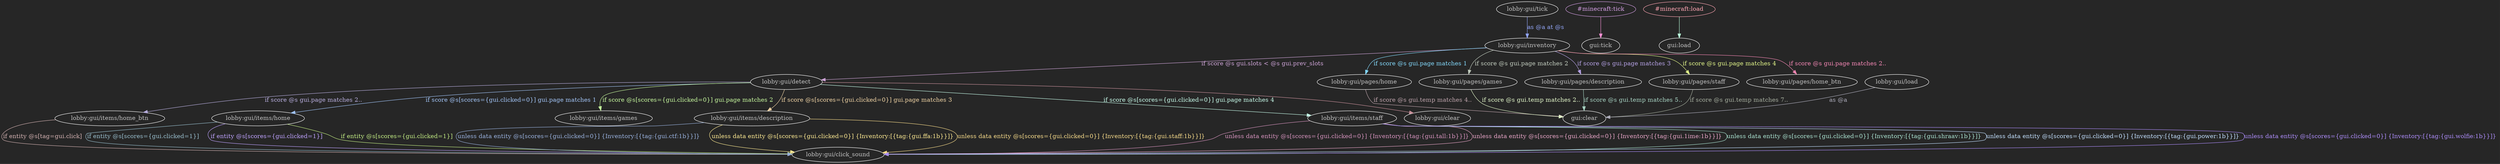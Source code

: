 digraph "" {
	graph [bb="0,0,1230.7,1238.6",
		bgcolor="#262626",
		overlap=scale,
		splines=True
	];
	node [color=white,
		fontcolor="#bfbfbf",
		label="\N"
	];
	"lobby:gui/tick"	 [height=0.5,
		pos="192.32,745.48",
		width=1.6591];
	"lobby:gui/inventory"	 [height=0.5,
		pos="437.63,600.99",
		width=2.2322];
	"lobby:gui/tick" -> "lobby:gui/inventory"	 [color="#91a4f6",
		fontcolor="#91a4f6",
		label="as @a at @s ",
		lp="278.01,680.45",
		pos="e,408.93,617.89 219.99,729.19 264.1,703.2 350.47,652.33 400.11,623.09"];
	"lobby:gui/detect"	 [height=0.5,
		pos="593.2,834.6",
		width=1.8771];
	"lobby:gui/inventory" -> "lobby:gui/detect"	 [color="#cca2d5",
		fontcolor="#cca2d5",
		label="if score @s gui.slots < @s gui.prev_slots ",
		lp="398.93,724.95",
		pos="e,581.21,816.6 449.58,618.93 476.78,659.78 543.45,759.9 575.47,807.98"];
	"lobby:gui/pages/home"	 [height=0.5,
		pos="254.33,458.58",
		width=2.464];
	"lobby:gui/inventory" -> "lobby:gui/pages/home"	 [color="#82d7fa",
		fontcolor="#82d7fa",
		label="if score @s gui.page matches 1 ",
		lp="256.88,536.75",
		pos="e,276.99,476.19 415.16,583.53 382.45,558.12 321.64,510.88 284.89,482.33"];
	"lobby:gui/pages/games"	 [height=0.5,
		pos="496.82,311.82",
		width=2.5458];
	"lobby:gui/inventory" -> "lobby:gui/pages/games"	 [color="#c0cabc",
		fontcolor="#c0cabc",
		label="if score @s gui.page matches 2 ",
		lp="470.26,449.96",
		pos="e,494.26,329.94 441.93,582.93 451.04,544.31 472.66,450.77 487.43,371.68 489.37,361.32 491.23,349.9 492.77,339.84"];
	"lobby:gui/pages/description"	 [height=0.5,
		pos="155.52,505.71",
		width=3.0098];
	"lobby:gui/inventory" -> "lobby:gui/pages/description"	 [color="#b39fe2",
		fontcolor="#b39fe2",
		label="if score @s gui.page matches 3 ",
		lp="209.07,560.87",
		pos="e,203.79,522.01 392.93,585.89 344.37,569.49 266.63,543.23 213.43,525.27"];
	"lobby:gui/pages/staff"	 [height=0.5,
		pos="401.22,371.59",
		width=2.3504];
	"lobby:gui/inventory" -> "lobby:gui/pages/staff"	 [color="#e0f488",
		fontcolor="#e0f488",
		label="if score @s gui.page matches 4 ",
		lp="508.54,493.64",
		pos="e,404.11,389.83 434.77,582.99 428.46,543.22 413.29,447.62 405.7,399.81"];
	"lobby:gui/pages/home_btn"	 [height=0.5,
		pos="683.6,458.83",
		width=2.9008];
	"lobby:gui/inventory" -> "lobby:gui/pages/home_btn"	 [color="#f185b2",
		fontcolor="#f185b2",
		label="if score @s gui.page matches 2.. ",
		lp="467.93,536.98",
		pos="e,653.69,476.12 466.81,584.12 511.14,558.5 595.49,509.76 644.89,481.21"];
	"lobby:gui/items/home_btn"	 [height=0.5,
		pos="418.17,1047.1",
		width=2.8736];
	"lobby:gui/detect" -> "lobby:gui/items/home_btn"	 [color="#b6acdc",
		fontcolor="#b6acdc",
		label="if score @s gui.page matches 2.. ",
		lp="413.04,947.94",
		pos="e,432.88,1029.2 578.58,852.35 547.62,889.92 475.38,977.62 439.37,1021.3"];
	"lobby:gui/items/home"	 [height=0.5,
		pos="828.78,943.9",
		width=2.4369];
	"lobby:gui/detect" -> "lobby:gui/items/home"	 [color="#a0c2f4",
		fontcolor="#a0c2f4",
		label="if score @s[scores={gui.clicked=0}] gui.page matches 1 ",
		lp="549.6,895.72",
		pos="e,793.16,927.38 626.95,850.26 668.25,869.42 738.32,901.93 784.07,923.16"];
	"lobby:gui/items/games"	 [height=0.5,
		pos="854.6,719.2",
		width=2.5187];
	"lobby:gui/detect" -> "lobby:gui/items/games"	 [color="#c4f69c",
		fontcolor="#c4f69c",
		label="if score @s[scores={gui.clicked=0}] gui.page matches 2 ",
		lp="562.45,784.43",
		pos="e,817.29,735.67 628.18,819.16 674.54,798.69 756.48,762.52 808.03,739.75"];
	"lobby:gui/items/description"	 [height=0.5,
		pos="487.65,1130.8",
		width=2.9827];
	"lobby:gui/detect" -> "lobby:gui/items/description"	 [color="#ebcfa1",
		fontcolor="#ebcfa1",
		label="if score @s[scores={gui.clicked=0}] gui.page matches 3 ",
		lp="367.79,1011.4",
		pos="e,497.15,1112.7 584.36,852.94 570.04,883.55 541.94,947.31 528.03,1004.4 523.49,1022.9 528.09,1028.6 523.22,1047.1 518.11,1066.6 \
509.26,1087.4 501.67,1103.4"];
	"lobby:gui/items/staff"	 [height=0.5,
		pos="793.68,1041.9",
		width=2.3233];
	"lobby:gui/detect" -> "lobby:gui/items/staff"	 [color="#c6fae8",
		fontcolor="#c6fae8",
		label="if score @s[scores={gui.clicked=0}] gui.page matches 4 ",
		lp="532.91,930.93",
		pos="e,776.63,1024.2 610.29,852.27 645.95,889.14 728.36,974.33 769.46,1016.8"];
	"lobby:gui/clear"	 [height=0.5,
		pos="593.27,1004.5",
		width=1.7679];
	"lobby:gui/detect" -> "lobby:gui/clear"	 [color="#c78f9a",
		fontcolor="#c78f9a",
		label=" ",
		lp="591.48,912.53",
		pos="e,593.26,986.47 593.2,852.79 593.22,882.42 593.24,941.35 593.26,976.41"];
	"gui:clear"	 [height=0.5,
		pos="226.75,236.31",
		width=1.14];
	"lobby:gui/pages/home" -> "gui:clear"	 [color="#baa0a8",
		fontcolor="#baa0a8",
		label="if score @s gui.temp matches 4.. ",
		lp="147.19,354.37",
		pos="e,229,254.44 252.07,440.39 247.26,401.63 235.97,310.65 230.23,264.39"];
	"lobby:gui/pages/games" -> "gui:clear"	 [color="#e1f6c8",
		fontcolor="#e1f6c8",
		label="if score @s gui.temp matches 2.. ",
		lp="259.72,278.63",
		pos="e,261.73,246.09 444.1,297.08 393.8,283.02 318.85,262.06 271.41,248.8"];
	"lobby:gui/pages/description" -> "gui:clear"	 [color="#a5d0c0",
		fontcolor="#a5d0c0",
		label="if score @s gui.temp matches 5.. ",
		lp="93.341,377.15",
		pos="e,221.03,254.29 158.34,487.67 159.83,478.82 161.81,468.03 164.02,458.44 180.33,387.7 204.97,305.85 217.98,264.03"];
	"lobby:gui/pages/staff" -> "gui:clear"	 [color="#a3ab9c",
		fontcolor="#a3ab9c",
		label="if score @s gui.temp matches 7.. ",
		lp="219.64,310.17",
		pos="e,247.22,252.18 378.77,354.18 347.29,329.78 290.03,285.38 255.48,258.59"];
	"lobby:gui/click_sound"	 [height=0.5,
		pos="682.44,1220.6",
		width=2.4778];
	"lobby:gui/items/home_btn" -> "lobby:gui/click_sound"	 [color="#d0afaf",
		fontcolor="#d0afaf",
		label="if entity @s[tag=gui.click] ",
		lp="672.73,1137.9",
		pos="e,668.56,1202.5 464.31,1063.3 501.91,1077.8 555.35,1101.2 596.63,1130.9 621.89,1149.1 645.95,1175.3 662.13,1194.7"];
	"lobby:gui/items/home" -> "lobby:gui/click_sound"	 [color="#97bccb",
		fontcolor="#97bccb",
		label="if entity @s[scores={gui.clicked=1}] ",
		lp="773.82,1070",
		pos="e,656.7,1203.2 755.23,953.73 731.31,968.34 691.21,1010 680.56,1030.7 664.53,1061.8 642.29,1149.3 653.47,1193.7"];
	"lobby:gui/items/home" -> "lobby:gui/click_sound"	 [color="#bca0fc",
		fontcolor="#bca0fc",
		label="if entity @s[scores={gui.clicked=1}] ",
		lp="592.55,1079.5",
		pos="e,682.32,1202.5 767.32,956.77 766.43,957.11 765.76,957.42 765.34,957.7 746.67,970.34 716.76,1020.8 708.44,1041.7 688.43,1092.2 683.58,\
1156.1 682.53,1192.3"];
	"lobby:gui/items/home" -> "lobby:gui/click_sound"	 [color="#c0ea82",
		fontcolor="#c0ea82",
		label="if entity @s[scores={gui.clicked=1}] ",
		lp="630.75,1060.5",
		pos="e,668.73,1202.7 761.01,955.44 740,968.95 704.07,1015.3 694.5,1036.2 680.38,1067 662.64,1149.4 667.1,1192.6"];
	"lobby:gui/items/description" -> "lobby:gui/click_sound"	 [color="#96aeda",
		fontcolor="#96aeda",
		label="unless data entity @s[scores={gui.clicked=0}] {Inventory:[{tag:{gui.ctf:1b}}]} ",
		lp="337.08,1187.1",
		pos="e,623.44,1206.8 505.19,1148.6 529.62,1164.7 575,1187 613.75,1202.9"];
	"lobby:gui/items/description" -> "lobby:gui/click_sound"	 [color="#fae690",
		fontcolor="#fae690",
		label="unless data entity @s[scores={gui.clicked=0}] {Inventory:[{tag:{gui.ffa:1b}}]} ",
		lp="382.28,1164.7",
		pos="e,664.72,1202.7 549.44,1145.6 585.41,1160 628.86,1180.8 656.13,1197.3"];
	"lobby:gui/items/description" -> "lobby:gui/click_sound"	 [color="#f4d888",
		fontcolor="#f4d888",
		label="unless data entity @s[scores={gui.clicked=0}] {Inventory:[{tag:{gui.staff:1b}}]} ",
		lp="815.9,1182.8",
		pos="e,646.47,1204 524.75,1147.9 556.74,1162.6 603.02,1184 637.18,1199.7"];
	"lobby:gui/items/staff" -> "lobby:gui/click_sound"	 [color="#d290ba",
		fontcolor="#d290ba",
		label="unless data entity @s[scores={gui.clicked=0}] {Inventory:[{tag:{gui.tall:1b}}]} ",
		lp="937.2,1118.5",
		pos="e,677.51,1202.4 759.78,1058.4 728.43,1089.7 689.2,1154.4 679.45,1192.4"];
	"lobby:gui/items/staff" -> "lobby:gui/click_sound"	 [color="#e3a2c3",
		fontcolor="#e3a2c3",
		label="unless data entity @s[scores={gui.clicked=0}] {Inventory:[{tag:{gui.1ime:1b}}]} ",
		lp="998.39,1144.1",
		pos="e,716.55,1203.8 798.61,1060.1 794.64,1093.2 756.41,1159.9 723.48,1196.5"];
	"lobby:gui/items/staff" -> "lobby:gui/click_sound"	 [color="#a8e0ce",
		fontcolor="#a8e0ce",
		label="unless data entity @s[scores={gui.clicked=0}] {Inventory:[{tag:{gui.shraav:1b}}]} ",
		lp="988.69,1127.2",
		pos="e,704.32,1203.1 791.48,1060 779.33,1092 739.34,1158.1 710.91,1194.8"];
	"lobby:gui/items/staff" -> "lobby:gui/click_sound"	 [color="#c0ddfc",
		fontcolor="#c0ddfc",
		label="unless data entity @s[scores={gui.clicked=0}] {Inventory:[{tag:{gui.power:1b}}]} ",
		lp="502.09,1138.5",
		pos="e,693.59,1202.7 782.4,1060 762.7,1091.6 721.92,1157.2 699,1194"];
	"lobby:gui/items/staff" -> "lobby:gui/click_sound"	 [color="#aa8af6",
		fontcolor="#aa8af6",
		label="unless data entity @s[scores={gui.clicked=0}] {Inventory:[{tag:{gui.wolfie:1b}}]} ",
		lp="488.15,1121.4",
		pos="e,684.63,1202.5 771.66,1059.6 745.53,1091 705.05,1156.1 688.47,1193.3"];
	"lobby:gui/load"	 [height=0.5,
		pos="121.83,18",
		width=1.7136];
	"lobby:gui/load" -> "gui:clear"	 [color="#adacbb",
		fontcolor="#adacbb",
		label="as @a ",
		lp="155.47,134.29",
		pos="e,218.19,218.5 130.41,35.865 148.79,74.098 192.02,164.04 213.77,209.3"];
	"#minecraft:tick"	 [color="#d49ee4",
		fontcolor="#d49ee4",
		height=0.5,
		pos="714.3,637.32",
		width=1.7813];
	"gui:tick"	 [height=0.5,
		pos="823.55,621",
		width=1.0313];
	"#minecraft:tick" -> "gui:tick"	 [color="#f690d4",
		fontcolor="#f690d4",
		pos="e,787.93,626.32 771.16,628.83 773.39,628.49 775.61,628.16 777.82,627.83"];
	"#minecraft:load"	 [color="#fea4b2",
		fontcolor="#fea4b2",
		height=0.5,
		pos="783.26,369.91",
		width=1.8359];
	"gui:load"	 [height=0.5,
		pos="896.44,353",
		width=1.0858];
	"#minecraft:load" -> "gui:load"	 [color="#bafddc",
		fontcolor="#bafddc",
		pos="e,859.05,358.59 841.51,361.21 844.02,360.83 846.53,360.46 849.02,360.09"];
}
